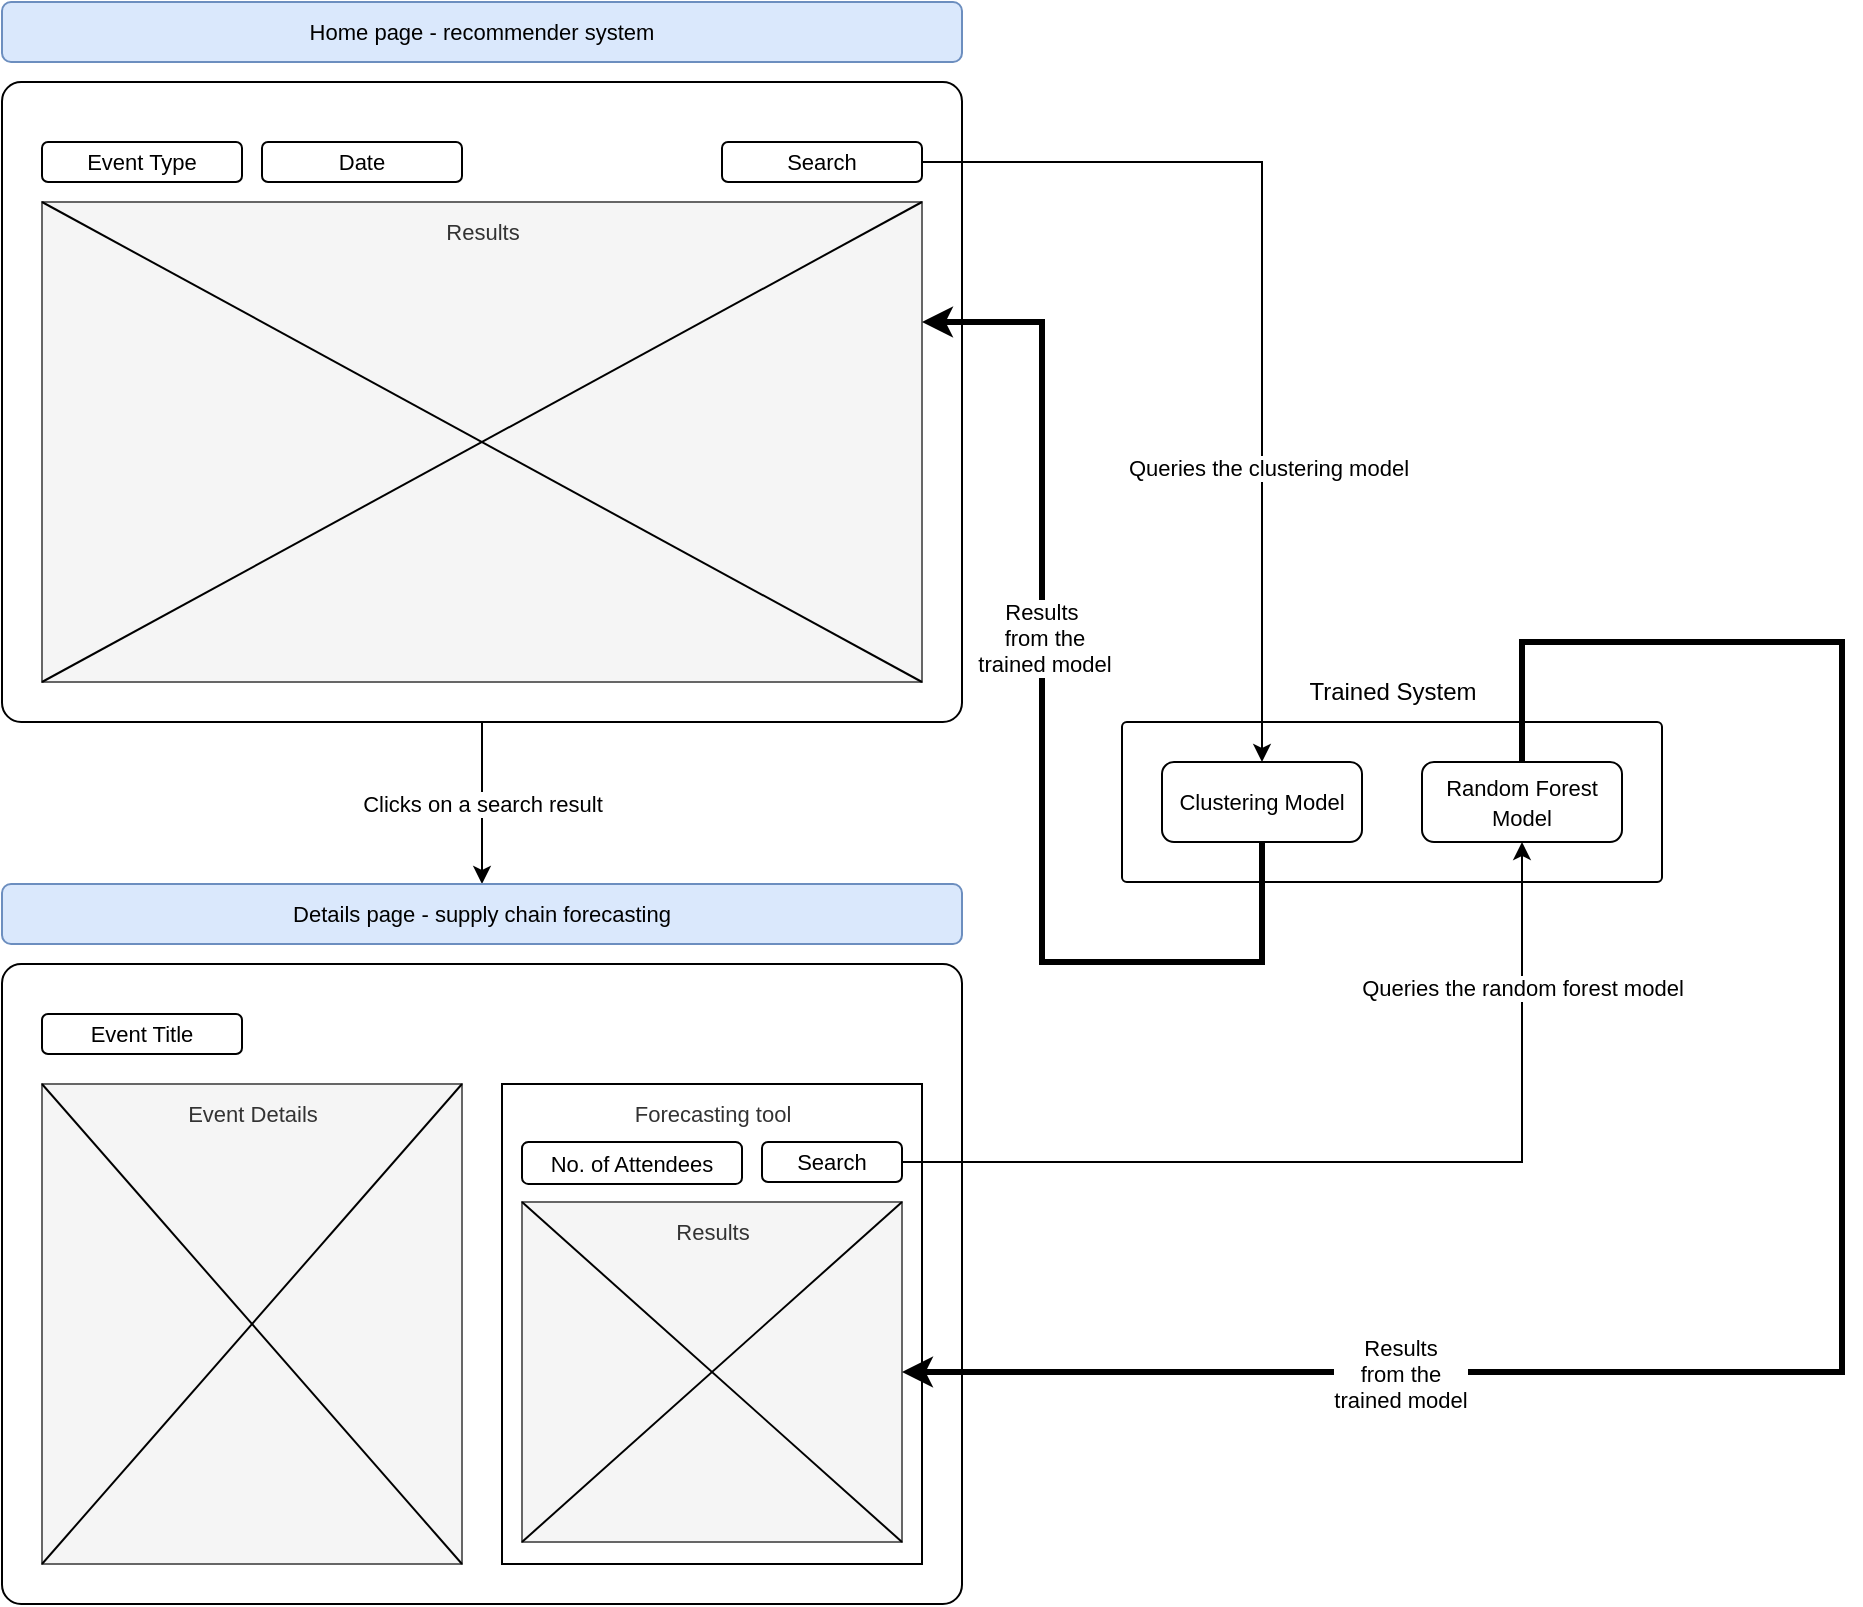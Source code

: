 <mxfile version="20.5.3" type="device"><diagram id="oA2ZEEPiAv2wIYI50DtO" name="Page-1"><mxGraphModel dx="1722" dy="961" grid="1" gridSize="10" guides="1" tooltips="1" connect="1" arrows="1" fold="1" page="1" pageScale="1" pageWidth="827" pageHeight="1169" math="0" shadow="0"><root><mxCell id="0"/><mxCell id="1" parent="0"/><mxCell id="xoU2dRRzezPJCJ9msaC5-19" value="" style="group" vertex="1" connectable="0" parent="1"><mxGeometry x="600" y="400" width="270" height="80" as="geometry"/></mxCell><mxCell id="xoU2dRRzezPJCJ9msaC5-13" value="" style="rounded=1;whiteSpace=wrap;html=1;rotation=0;sketch=0;glass=0;shadow=0;arcSize=3;" vertex="1" parent="xoU2dRRzezPJCJ9msaC5-19"><mxGeometry width="270" height="80" as="geometry"/></mxCell><mxCell id="xoU2dRRzezPJCJ9msaC5-15" value="&lt;font style=&quot;font-size: 11px;&quot;&gt;Clustering Model&lt;/font&gt;" style="rounded=1;whiteSpace=wrap;html=1;shadow=0;glass=0;sketch=0;" vertex="1" parent="xoU2dRRzezPJCJ9msaC5-19"><mxGeometry x="20" y="20" width="100" height="40" as="geometry"/></mxCell><mxCell id="xoU2dRRzezPJCJ9msaC5-16" value="&lt;span style=&quot;font-size: 11px;&quot;&gt;Random Forest Model&lt;/span&gt;" style="rounded=1;whiteSpace=wrap;html=1;shadow=0;glass=0;sketch=0;" vertex="1" parent="xoU2dRRzezPJCJ9msaC5-19"><mxGeometry x="150" y="20" width="100" height="40" as="geometry"/></mxCell><mxCell id="AxDV1PzkktaPMHMWqoBa-1" value="" style="rounded=1;whiteSpace=wrap;html=1;rotation=0;sketch=0;glass=0;shadow=0;arcSize=3;" parent="1" vertex="1"><mxGeometry x="40" y="80" width="480" height="320" as="geometry"/></mxCell><mxCell id="AxDV1PzkktaPMHMWqoBa-2" value="&lt;font style=&quot;font-size: 11px;&quot;&gt;Event Type&lt;/font&gt;" style="rounded=1;whiteSpace=wrap;html=1;shadow=0;glass=0;sketch=0;" parent="1" vertex="1"><mxGeometry x="60" y="110" width="100" height="20" as="geometry"/></mxCell><mxCell id="AxDV1PzkktaPMHMWqoBa-3" value="&lt;font style=&quot;font-size: 11px;&quot;&gt;Date&lt;/font&gt;" style="rounded=1;whiteSpace=wrap;html=1;shadow=0;glass=0;sketch=0;" parent="1" vertex="1"><mxGeometry x="170" y="110" width="100" height="20" as="geometry"/></mxCell><mxCell id="AxDV1PzkktaPMHMWqoBa-10" value="Clicks on a search result" style="endArrow=classic;html=1;rounded=0;fontSize=11;exitX=0.5;exitY=1;exitDx=0;exitDy=0;entryX=0.5;entryY=0;entryDx=0;entryDy=0;" parent="1" source="AxDV1PzkktaPMHMWqoBa-1" target="AxDV1PzkktaPMHMWqoBa-15" edge="1"><mxGeometry relative="1" as="geometry"><mxPoint x="530" y="239.5" as="sourcePoint"/><mxPoint x="280" y="520" as="targetPoint"/></mxGeometry></mxCell><mxCell id="AxDV1PzkktaPMHMWqoBa-12" value="Home page - recommender system" style="rounded=1;whiteSpace=wrap;html=1;shadow=0;glass=0;sketch=0;fontSize=11;fillColor=#dae8fc;strokeColor=#6c8ebf;" parent="1" vertex="1"><mxGeometry x="40" y="40" width="480" height="30" as="geometry"/></mxCell><mxCell id="AxDV1PzkktaPMHMWqoBa-14" value="" style="rounded=1;whiteSpace=wrap;html=1;rotation=0;sketch=0;glass=0;shadow=0;arcSize=3;" parent="1" vertex="1"><mxGeometry x="40" y="521" width="480" height="320" as="geometry"/></mxCell><mxCell id="AxDV1PzkktaPMHMWqoBa-15" value="Details page - supply chain forecasting" style="rounded=1;whiteSpace=wrap;html=1;shadow=0;glass=0;sketch=0;fontSize=11;fillColor=#dae8fc;strokeColor=#6c8ebf;" parent="1" vertex="1"><mxGeometry x="40" y="481" width="480" height="30" as="geometry"/></mxCell><mxCell id="AxDV1PzkktaPMHMWqoBa-16" value="&lt;font style=&quot;font-size: 11px;&quot;&gt;Event Title&lt;/font&gt;" style="rounded=1;whiteSpace=wrap;html=1;shadow=0;glass=0;sketch=0;" parent="1" vertex="1"><mxGeometry x="60" y="546" width="100" height="20" as="geometry"/></mxCell><mxCell id="AxDV1PzkktaPMHMWqoBa-17" value="" style="rounded=0;whiteSpace=wrap;html=1;shadow=0;glass=0;sketch=0;fontSize=11;arcSize=3;fillColor=#f5f5f5;fontColor=#333333;strokeColor=#666666;" parent="1" vertex="1"><mxGeometry x="60" y="581" width="210" height="240" as="geometry"/></mxCell><mxCell id="AxDV1PzkktaPMHMWqoBa-18" value="" style="rounded=0;whiteSpace=wrap;html=1;shadow=0;glass=0;sketch=0;fontSize=11;arcSize=3;" parent="1" vertex="1"><mxGeometry x="290" y="581" width="210" height="240" as="geometry"/></mxCell><mxCell id="AxDV1PzkktaPMHMWqoBa-20" value="&lt;span style=&quot;color: rgb(51, 51, 51);&quot;&gt;Forecasting tool&lt;/span&gt;" style="text;html=1;resizable=0;autosize=1;align=center;verticalAlign=middle;points=[];fillColor=none;strokeColor=none;rounded=0;shadow=0;glass=0;sketch=0;fontSize=11;" parent="1" vertex="1"><mxGeometry x="345" y="581" width="100" height="30" as="geometry"/></mxCell><mxCell id="AxDV1PzkktaPMHMWqoBa-22" value="" style="endArrow=none;html=1;rounded=0;fontSize=11;exitX=0;exitY=0;exitDx=0;exitDy=0;entryX=1;entryY=1;entryDx=0;entryDy=0;" parent="1" source="AxDV1PzkktaPMHMWqoBa-17" target="AxDV1PzkktaPMHMWqoBa-17" edge="1"><mxGeometry width="50" height="50" relative="1" as="geometry"><mxPoint x="390" y="521" as="sourcePoint"/><mxPoint x="440" y="471" as="targetPoint"/></mxGeometry></mxCell><mxCell id="AxDV1PzkktaPMHMWqoBa-23" value="" style="endArrow=none;html=1;rounded=0;fontSize=11;exitX=0;exitY=1;exitDx=0;exitDy=0;entryX=1;entryY=0;entryDx=0;entryDy=0;" parent="1" source="AxDV1PzkktaPMHMWqoBa-17" target="AxDV1PzkktaPMHMWqoBa-17" edge="1"><mxGeometry width="50" height="50" relative="1" as="geometry"><mxPoint x="390" y="521" as="sourcePoint"/><mxPoint x="440" y="471" as="targetPoint"/></mxGeometry></mxCell><mxCell id="AxDV1PzkktaPMHMWqoBa-24" value="&lt;span style=&quot;color: rgb(51, 51, 51);&quot;&gt;Event Details&lt;/span&gt;" style="text;html=1;resizable=0;autosize=1;align=center;verticalAlign=middle;points=[];fillColor=none;strokeColor=none;rounded=0;shadow=0;glass=0;sketch=0;fontSize=11;" parent="1" vertex="1"><mxGeometry x="120" y="581" width="90" height="30" as="geometry"/></mxCell><mxCell id="xoU2dRRzezPJCJ9msaC5-23" style="edgeStyle=orthogonalEdgeStyle;rounded=0;orthogonalLoop=1;jettySize=auto;html=1;exitX=1;exitY=0.5;exitDx=0;exitDy=0;" edge="1" parent="1" source="xoU2dRRzezPJCJ9msaC5-1" target="xoU2dRRzezPJCJ9msaC5-15"><mxGeometry relative="1" as="geometry"/></mxCell><mxCell id="xoU2dRRzezPJCJ9msaC5-27" value="Queries the clustering model" style="edgeLabel;html=1;align=center;verticalAlign=middle;resizable=0;points=[];" vertex="1" connectable="0" parent="xoU2dRRzezPJCJ9msaC5-23"><mxGeometry x="0.372" y="3" relative="1" as="geometry"><mxPoint as="offset"/></mxGeometry></mxCell><mxCell id="xoU2dRRzezPJCJ9msaC5-1" value="&lt;font style=&quot;font-size: 11px;&quot;&gt;Search&lt;/font&gt;" style="rounded=1;whiteSpace=wrap;html=1;shadow=0;glass=0;sketch=0;" vertex="1" parent="1"><mxGeometry x="400" y="110" width="100" height="20" as="geometry"/></mxCell><mxCell id="xoU2dRRzezPJCJ9msaC5-2" value="&lt;span style=&quot;font-size: 11px;&quot;&gt;No. of Attendees&lt;/span&gt;" style="rounded=1;whiteSpace=wrap;html=1;shadow=0;glass=0;sketch=0;" vertex="1" parent="1"><mxGeometry x="300" y="610" width="110" height="21" as="geometry"/></mxCell><mxCell id="xoU2dRRzezPJCJ9msaC5-21" style="edgeStyle=orthogonalEdgeStyle;rounded=0;orthogonalLoop=1;jettySize=auto;html=1;exitX=1;exitY=0.5;exitDx=0;exitDy=0;entryX=0.5;entryY=1;entryDx=0;entryDy=0;" edge="1" parent="1" source="xoU2dRRzezPJCJ9msaC5-3" target="xoU2dRRzezPJCJ9msaC5-16"><mxGeometry relative="1" as="geometry"/></mxCell><mxCell id="xoU2dRRzezPJCJ9msaC5-28" value="Queries the random forest model" style="edgeLabel;html=1;align=center;verticalAlign=middle;resizable=0;points=[];" vertex="1" connectable="0" parent="xoU2dRRzezPJCJ9msaC5-21"><mxGeometry x="0.689" relative="1" as="geometry"><mxPoint as="offset"/></mxGeometry></mxCell><mxCell id="xoU2dRRzezPJCJ9msaC5-3" value="&lt;font style=&quot;font-size: 11px;&quot;&gt;Search&lt;/font&gt;" style="rounded=1;whiteSpace=wrap;html=1;shadow=0;glass=0;sketch=0;" vertex="1" parent="1"><mxGeometry x="420" y="610" width="70" height="20" as="geometry"/></mxCell><mxCell id="xoU2dRRzezPJCJ9msaC5-5" value="" style="group" vertex="1" connectable="0" parent="1"><mxGeometry x="60" y="140" width="440" height="240" as="geometry"/></mxCell><mxCell id="AxDV1PzkktaPMHMWqoBa-7" value="" style="rounded=0;whiteSpace=wrap;html=1;shadow=0;glass=0;sketch=0;fontSize=11;arcSize=3;fillColor=#f5f5f5;fontColor=#333333;strokeColor=#666666;" parent="xoU2dRRzezPJCJ9msaC5-5" vertex="1"><mxGeometry width="440" height="240" as="geometry"/></mxCell><mxCell id="AxDV1PzkktaPMHMWqoBa-8" value="" style="endArrow=none;html=1;rounded=0;fontSize=11;exitX=0;exitY=1;exitDx=0;exitDy=0;entryX=1;entryY=0;entryDx=0;entryDy=0;" parent="xoU2dRRzezPJCJ9msaC5-5" source="AxDV1PzkktaPMHMWqoBa-7" target="AxDV1PzkktaPMHMWqoBa-7" edge="1"><mxGeometry width="50" height="50" relative="1" as="geometry"><mxPoint x="190" y="95" as="sourcePoint"/><mxPoint x="280" y="145" as="targetPoint"/></mxGeometry></mxCell><mxCell id="AxDV1PzkktaPMHMWqoBa-9" value="" style="endArrow=none;html=1;rounded=0;fontSize=11;exitX=0;exitY=0;exitDx=0;exitDy=0;entryX=1;entryY=1;entryDx=0;entryDy=0;" parent="xoU2dRRzezPJCJ9msaC5-5" source="AxDV1PzkktaPMHMWqoBa-7" target="AxDV1PzkktaPMHMWqoBa-7" edge="1"><mxGeometry width="50" height="50" relative="1" as="geometry"><mxPoint x="120" y="110" as="sourcePoint"/><mxPoint x="170" y="60" as="targetPoint"/></mxGeometry></mxCell><mxCell id="xoU2dRRzezPJCJ9msaC5-11" value="&lt;span style=&quot;color: rgb(51, 51, 51);&quot;&gt;Results&lt;/span&gt;" style="text;html=1;resizable=0;autosize=1;align=center;verticalAlign=middle;points=[];fillColor=none;strokeColor=none;rounded=0;shadow=0;glass=0;sketch=0;fontSize=11;" vertex="1" parent="xoU2dRRzezPJCJ9msaC5-5"><mxGeometry x="190" width="60" height="30" as="geometry"/></mxCell><mxCell id="xoU2dRRzezPJCJ9msaC5-6" value="" style="group" vertex="1" connectable="0" parent="1"><mxGeometry x="300" y="650" width="190" height="170" as="geometry"/></mxCell><mxCell id="xoU2dRRzezPJCJ9msaC5-7" value="" style="rounded=0;whiteSpace=wrap;html=1;shadow=0;glass=0;sketch=0;fontSize=11;arcSize=3;fillColor=#f5f5f5;fontColor=#333333;strokeColor=#666666;" vertex="1" parent="xoU2dRRzezPJCJ9msaC5-6"><mxGeometry y="-10" width="190.0" height="170" as="geometry"/></mxCell><mxCell id="xoU2dRRzezPJCJ9msaC5-8" value="" style="endArrow=none;html=1;rounded=0;fontSize=11;exitX=0;exitY=1;exitDx=0;exitDy=0;entryX=1;entryY=0;entryDx=0;entryDy=0;" edge="1" parent="xoU2dRRzezPJCJ9msaC5-6" source="xoU2dRRzezPJCJ9msaC5-7" target="xoU2dRRzezPJCJ9msaC5-7"><mxGeometry width="50" height="50" relative="1" as="geometry"><mxPoint x="82.045" y="67.292" as="sourcePoint"/><mxPoint x="120.909" y="102.708" as="targetPoint"/></mxGeometry></mxCell><mxCell id="xoU2dRRzezPJCJ9msaC5-9" value="" style="endArrow=none;html=1;rounded=0;fontSize=11;exitX=0;exitY=0;exitDx=0;exitDy=0;entryX=1;entryY=1;entryDx=0;entryDy=0;" edge="1" parent="xoU2dRRzezPJCJ9msaC5-6" source="xoU2dRRzezPJCJ9msaC5-7" target="xoU2dRRzezPJCJ9msaC5-7"><mxGeometry width="50" height="50" relative="1" as="geometry"><mxPoint x="51.818" y="77.917" as="sourcePoint"/><mxPoint x="73.409" y="42.5" as="targetPoint"/></mxGeometry></mxCell><mxCell id="xoU2dRRzezPJCJ9msaC5-10" value="&lt;span style=&quot;color: rgb(51, 51, 51);&quot;&gt;Results&lt;/span&gt;" style="text;html=1;resizable=0;autosize=1;align=center;verticalAlign=middle;points=[];fillColor=none;strokeColor=none;rounded=0;shadow=0;glass=0;sketch=0;fontSize=11;" vertex="1" parent="xoU2dRRzezPJCJ9msaC5-6"><mxGeometry x="65" y="-10" width="60" height="30" as="geometry"/></mxCell><mxCell id="xoU2dRRzezPJCJ9msaC5-24" style="edgeStyle=orthogonalEdgeStyle;rounded=0;orthogonalLoop=1;jettySize=auto;html=1;exitX=0.5;exitY=1;exitDx=0;exitDy=0;entryX=1;entryY=0.25;entryDx=0;entryDy=0;strokeWidth=3;" edge="1" parent="1" source="xoU2dRRzezPJCJ9msaC5-15" target="AxDV1PzkktaPMHMWqoBa-7"><mxGeometry relative="1" as="geometry"><Array as="points"><mxPoint x="670" y="520"/><mxPoint x="560" y="520"/><mxPoint x="560" y="200"/></Array></mxGeometry></mxCell><mxCell id="xoU2dRRzezPJCJ9msaC5-31" value="Results&amp;nbsp;&lt;br&gt;from the&lt;br&gt;trained model" style="edgeLabel;html=1;align=center;verticalAlign=middle;resizable=0;points=[];" vertex="1" connectable="0" parent="xoU2dRRzezPJCJ9msaC5-24"><mxGeometry x="0.207" y="-1" relative="1" as="geometry"><mxPoint as="offset"/></mxGeometry></mxCell><mxCell id="xoU2dRRzezPJCJ9msaC5-25" style="edgeStyle=orthogonalEdgeStyle;rounded=0;orthogonalLoop=1;jettySize=auto;html=1;exitX=0.5;exitY=0;exitDx=0;exitDy=0;entryX=1;entryY=0.5;entryDx=0;entryDy=0;strokeWidth=3;" edge="1" parent="1" source="xoU2dRRzezPJCJ9msaC5-16" target="xoU2dRRzezPJCJ9msaC5-7"><mxGeometry relative="1" as="geometry"><Array as="points"><mxPoint x="800" y="360"/><mxPoint x="960" y="360"/><mxPoint x="960" y="725"/></Array></mxGeometry></mxCell><mxCell id="xoU2dRRzezPJCJ9msaC5-30" value="Results &lt;br&gt;from the &lt;br&gt;trained model" style="edgeLabel;html=1;align=center;verticalAlign=middle;resizable=0;points=[];" vertex="1" connectable="0" parent="xoU2dRRzezPJCJ9msaC5-25"><mxGeometry x="0.528" y="1" relative="1" as="geometry"><mxPoint as="offset"/></mxGeometry></mxCell><mxCell id="xoU2dRRzezPJCJ9msaC5-26" value="Trained System" style="text;html=1;resizable=0;autosize=1;align=center;verticalAlign=middle;points=[];fillColor=none;strokeColor=none;rounded=0;" vertex="1" parent="1"><mxGeometry x="680" y="370" width="110" height="30" as="geometry"/></mxCell></root></mxGraphModel></diagram></mxfile>